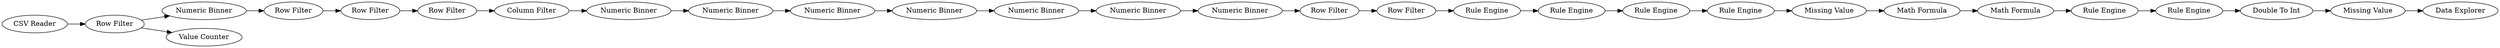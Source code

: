 digraph {
	13 -> 35
	14 -> 36
	8 -> 9
	15 -> 18
	29 -> 14
	21 -> 24
	18 -> 19
	22 -> 8
	38 -> 15
	20 -> 16
	30 -> 27
	25 -> 28
	24 -> 33
	37 -> 38
	12 -> 23
	23 -> 30
	33 -> 26
	17 -> 21
	26 -> 25
	9 -> 11
	11 -> 13
	27 -> 31
	35 -> 12
	36 -> 37
	31 -> 29
	8 -> 10
	19 -> 20
	16 -> 17
	27 [label="Numeric Binner"]
	9 [label="Numeric Binner"]
	18 [label="Rule Engine"]
	21 [label="Math Formula"]
	26 [label="Double To Int"]
	8 [label="Row Filter"]
	17 [label="Math Formula"]
	19 [label="Rule Engine"]
	24 [label="Rule Engine"]
	31 [label="Numeric Binner"]
	15 [label="Rule Engine"]
	25 [label="Missing Value"]
	12 [label="Column Filter"]
	10 [label="Value Counter"]
	16 [label="Missing Value"]
	22 [label="CSV Reader"]
	28 [label="Data Explorer"]
	11 [label="Row Filter"]
	23 [label="Numeric Binner"]
	14 [label="Numeric Binner"]
	38 [label="Row Filter"]
	13 [label="Row Filter"]
	35 [label="Row Filter"]
	20 [label="Rule Engine"]
	29 [label="Numeric Binner"]
	36 [label="Numeric Binner"]
	33 [label="Rule Engine"]
	30 [label="Numeric Binner"]
	37 [label="Row Filter"]
	rankdir=LR
}
